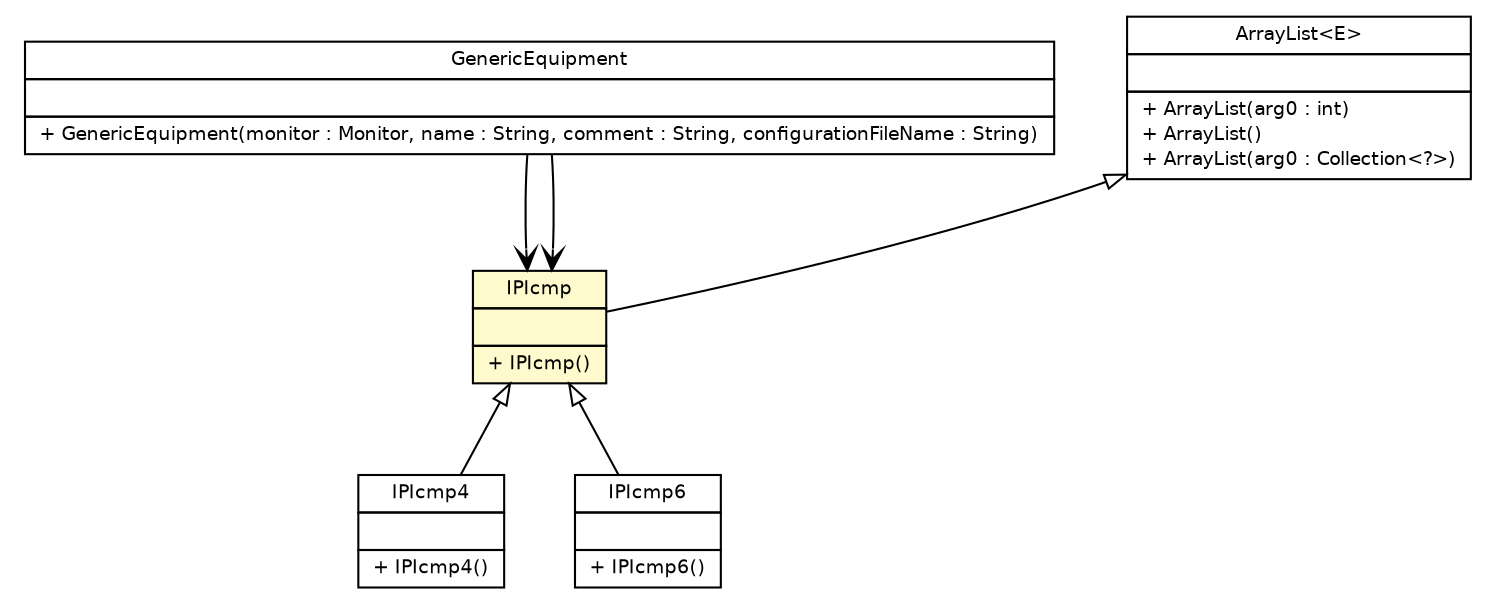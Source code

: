 #!/usr/local/bin/dot
#
# Class diagram 
# Generated by UmlGraph version 4.6 (http://www.spinellis.gr/sw/umlgraph)
#

digraph G {
	edge [fontname="Helvetica",fontsize=10,labelfontname="Helvetica",labelfontsize=10];
	node [fontname="Helvetica",fontsize=10,shape=plaintext];
	// fr.univrennes1.cri.jtacl.lib.ip.IPIcmp4
	c3334 [label=<<table border="0" cellborder="1" cellspacing="0" cellpadding="2" port="p" href="./IPIcmp4.html">
		<tr><td><table border="0" cellspacing="0" cellpadding="1">
			<tr><td> IPIcmp4 </td></tr>
		</table></td></tr>
		<tr><td><table border="0" cellspacing="0" cellpadding="1">
			<tr><td align="left">  </td></tr>
		</table></td></tr>
		<tr><td><table border="0" cellspacing="0" cellpadding="1">
			<tr><td align="left"> + IPIcmp4() </td></tr>
		</table></td></tr>
		</table>>, fontname="Helvetica", fontcolor="black", fontsize=9.0];
	// fr.univrennes1.cri.jtacl.lib.ip.IPIcmp6
	c3337 [label=<<table border="0" cellborder="1" cellspacing="0" cellpadding="2" port="p" href="./IPIcmp6.html">
		<tr><td><table border="0" cellspacing="0" cellpadding="1">
			<tr><td> IPIcmp6 </td></tr>
		</table></td></tr>
		<tr><td><table border="0" cellspacing="0" cellpadding="1">
			<tr><td align="left">  </td></tr>
		</table></td></tr>
		<tr><td><table border="0" cellspacing="0" cellpadding="1">
			<tr><td align="left"> + IPIcmp6() </td></tr>
		</table></td></tr>
		</table>>, fontname="Helvetica", fontcolor="black", fontsize=9.0];
	// fr.univrennes1.cri.jtacl.lib.ip.IPIcmp
	c3343 [label=<<table border="0" cellborder="1" cellspacing="0" cellpadding="2" port="p" bgcolor="lemonChiffon" href="./IPIcmp.html">
		<tr><td><table border="0" cellspacing="0" cellpadding="1">
			<tr><td> IPIcmp </td></tr>
		</table></td></tr>
		<tr><td><table border="0" cellspacing="0" cellpadding="1">
			<tr><td align="left">  </td></tr>
		</table></td></tr>
		<tr><td><table border="0" cellspacing="0" cellpadding="1">
			<tr><td align="left"> + IPIcmp() </td></tr>
		</table></td></tr>
		</table>>, fontname="Helvetica", fontcolor="black", fontsize=9.0];
	// fr.univrennes1.cri.jtacl.equipments.GenericEquipment
	c3462 [label=<<table border="0" cellborder="1" cellspacing="0" cellpadding="2" port="p" href="../../equipments/GenericEquipment.html">
		<tr><td><table border="0" cellspacing="0" cellpadding="1">
			<tr><td> GenericEquipment </td></tr>
		</table></td></tr>
		<tr><td><table border="0" cellspacing="0" cellpadding="1">
			<tr><td align="left">  </td></tr>
		</table></td></tr>
		<tr><td><table border="0" cellspacing="0" cellpadding="1">
			<tr><td align="left"> + GenericEquipment(monitor : Monitor, name : String, comment : String, configurationFileName : String) </td></tr>
		</table></td></tr>
		</table>>, fontname="Helvetica", fontcolor="black", fontsize=9.0];
	//fr.univrennes1.cri.jtacl.lib.ip.IPIcmp4 extends fr.univrennes1.cri.jtacl.lib.ip.IPIcmp
	c3343:p -> c3334:p [dir=back,arrowtail=empty];
	//fr.univrennes1.cri.jtacl.lib.ip.IPIcmp6 extends fr.univrennes1.cri.jtacl.lib.ip.IPIcmp
	c3343:p -> c3337:p [dir=back,arrowtail=empty];
	//fr.univrennes1.cri.jtacl.lib.ip.IPIcmp extends java.util.ArrayList<fr.univrennes1.cri.jtacl.lib.ip.IPIcmpEnt>
	c3464:p -> c3343:p [dir=back,arrowtail=empty];
	// fr.univrennes1.cri.jtacl.equipments.GenericEquipment NAVASSOC fr.univrennes1.cri.jtacl.lib.ip.IPIcmp
	c3462:p -> c3343:p [taillabel="", label="", headlabel="", fontname="Helvetica", fontcolor="black", fontsize=10.0, color="black", arrowhead=open];
	// fr.univrennes1.cri.jtacl.equipments.GenericEquipment NAVASSOC fr.univrennes1.cri.jtacl.lib.ip.IPIcmp
	c3462:p -> c3343:p [taillabel="", label="", headlabel="", fontname="Helvetica", fontcolor="black", fontsize=10.0, color="black", arrowhead=open];
	// java.util.ArrayList<E>
	c3464 [label=<<table border="0" cellborder="1" cellspacing="0" cellpadding="2" port="p" href="http://java.sun.com/j2se/1.4.2/docs/api/java/util/ArrayList.html">
		<tr><td><table border="0" cellspacing="0" cellpadding="1">
			<tr><td> ArrayList&lt;E&gt; </td></tr>
		</table></td></tr>
		<tr><td><table border="0" cellspacing="0" cellpadding="1">
			<tr><td align="left">  </td></tr>
		</table></td></tr>
		<tr><td><table border="0" cellspacing="0" cellpadding="1">
			<tr><td align="left"> + ArrayList(arg0 : int) </td></tr>
			<tr><td align="left"> + ArrayList() </td></tr>
			<tr><td align="left"> + ArrayList(arg0 : Collection&lt;?&gt;) </td></tr>
		</table></td></tr>
		</table>>, fontname="Helvetica", fontcolor="black", fontsize=9.0];
}

